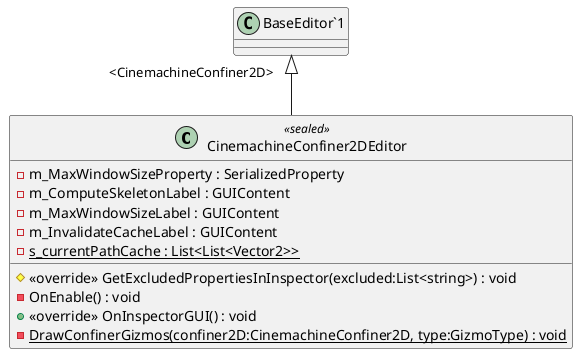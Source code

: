 @startuml
class CinemachineConfiner2DEditor <<sealed>> {
    - m_MaxWindowSizeProperty : SerializedProperty
    - m_ComputeSkeletonLabel : GUIContent
    - m_MaxWindowSizeLabel : GUIContent
    - m_InvalidateCacheLabel : GUIContent
    # <<override>> GetExcludedPropertiesInInspector(excluded:List<string>) : void
    - OnEnable() : void
    + <<override>> OnInspectorGUI() : void
    - {static} s_currentPathCache : List<List<Vector2>>
    - {static} DrawConfinerGizmos(confiner2D:CinemachineConfiner2D, type:GizmoType) : void
}
"BaseEditor`1" "<CinemachineConfiner2D>" <|-- CinemachineConfiner2DEditor
@enduml
